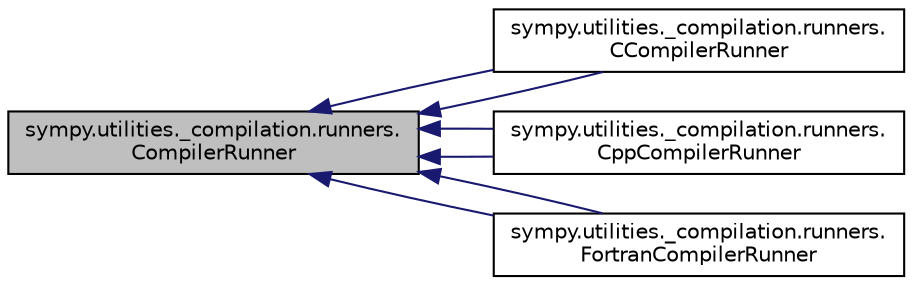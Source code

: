 digraph "sympy.utilities._compilation.runners.CompilerRunner"
{
 // LATEX_PDF_SIZE
  edge [fontname="Helvetica",fontsize="10",labelfontname="Helvetica",labelfontsize="10"];
  node [fontname="Helvetica",fontsize="10",shape=record];
  rankdir="LR";
  Node1 [label="sympy.utilities._compilation.runners.\lCompilerRunner",height=0.2,width=0.4,color="black", fillcolor="grey75", style="filled", fontcolor="black",tooltip=" "];
  Node1 -> Node2 [dir="back",color="midnightblue",fontsize="10",style="solid",fontname="Helvetica"];
  Node2 [label="sympy.utilities._compilation.runners.\lCCompilerRunner",height=0.2,width=0.4,color="black", fillcolor="white", style="filled",URL="$classsympy_1_1utilities_1_1__compilation_1_1runners_1_1CCompilerRunner.html",tooltip=" "];
  Node1 -> Node2 [dir="back",color="midnightblue",fontsize="10",style="solid",fontname="Helvetica"];
  Node1 -> Node3 [dir="back",color="midnightblue",fontsize="10",style="solid",fontname="Helvetica"];
  Node3 [label="sympy.utilities._compilation.runners.\lCppCompilerRunner",height=0.2,width=0.4,color="black", fillcolor="white", style="filled",URL="$classsympy_1_1utilities_1_1__compilation_1_1runners_1_1CppCompilerRunner.html",tooltip=" "];
  Node1 -> Node3 [dir="back",color="midnightblue",fontsize="10",style="solid",fontname="Helvetica"];
  Node1 -> Node4 [dir="back",color="midnightblue",fontsize="10",style="solid",fontname="Helvetica"];
  Node4 [label="sympy.utilities._compilation.runners.\lFortranCompilerRunner",height=0.2,width=0.4,color="black", fillcolor="white", style="filled",URL="$classsympy_1_1utilities_1_1__compilation_1_1runners_1_1FortranCompilerRunner.html",tooltip=" "];
  Node1 -> Node4 [dir="back",color="midnightblue",fontsize="10",style="solid",fontname="Helvetica"];
}
